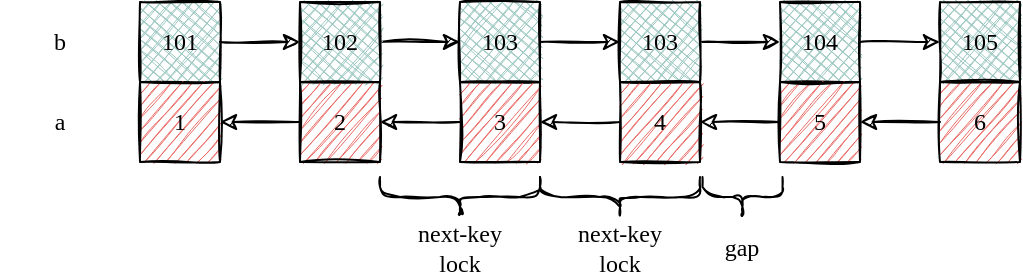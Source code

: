 <mxfile version="17.5.0" type="device"><diagram id="d9KPMS98pQX2w0sS8iZC" name="第 1 页"><mxGraphModel dx="813" dy="398" grid="1" gridSize="10" guides="1" tooltips="1" connect="1" arrows="1" fold="1" page="1" pageScale="1" pageWidth="827" pageHeight="1169" math="0" shadow="0"><root><mxCell id="0"/><mxCell id="1" parent="0"/><mxCell id="7sfrSd6RBBLEFToQKjX--2" style="edgeStyle=orthogonalEdgeStyle;rounded=0;orthogonalLoop=1;jettySize=auto;html=1;exitX=1;exitY=0.5;exitDx=0;exitDy=0;entryX=0;entryY=0.5;entryDx=0;entryDy=0;sketch=1;fontFamily=Comic Sans MS;" edge="1" parent="1" source="7sfrSd6RBBLEFToQKjX--3" target="7sfrSd6RBBLEFToQKjX--7"><mxGeometry relative="1" as="geometry"/></mxCell><mxCell id="7sfrSd6RBBLEFToQKjX--3" value="103" style="rounded=0;whiteSpace=wrap;html=1;sketch=1;fontFamily=Comic Sans MS;fillStyle=cross-hatch;fillColor=#9AC7BF;" vertex="1" parent="1"><mxGeometry x="240" y="360" width="40" height="40" as="geometry"/></mxCell><mxCell id="7sfrSd6RBBLEFToQKjX--4" style="edgeStyle=orthogonalEdgeStyle;rounded=0;orthogonalLoop=1;jettySize=auto;html=1;exitX=0;exitY=0.5;exitDx=0;exitDy=0;entryX=1;entryY=0.5;entryDx=0;entryDy=0;sketch=1;fontFamily=Comic Sans MS;" edge="1" parent="1" source="7sfrSd6RBBLEFToQKjX--5" target="7sfrSd6RBBLEFToQKjX--13"><mxGeometry relative="1" as="geometry"/></mxCell><mxCell id="7sfrSd6RBBLEFToQKjX--5" value="3" style="rounded=0;whiteSpace=wrap;html=1;sketch=1;fontFamily=Comic Sans MS;fillStyle=hachure;fillColor=#EA6B66;" vertex="1" parent="1"><mxGeometry x="240" y="400" width="40" height="40" as="geometry"/></mxCell><mxCell id="7sfrSd6RBBLEFToQKjX--6" style="edgeStyle=orthogonalEdgeStyle;rounded=0;orthogonalLoop=1;jettySize=auto;html=1;exitX=1;exitY=0.5;exitDx=0;exitDy=0;entryX=0;entryY=0.5;entryDx=0;entryDy=0;sketch=1;fontFamily=Comic Sans MS;" edge="1" parent="1" source="7sfrSd6RBBLEFToQKjX--7" target="7sfrSd6RBBLEFToQKjX--18"><mxGeometry relative="1" as="geometry"/></mxCell><mxCell id="7sfrSd6RBBLEFToQKjX--7" value="103" style="rounded=0;whiteSpace=wrap;html=1;sketch=1;fontFamily=Comic Sans MS;fillStyle=cross-hatch;fillColor=#9AC7BF;" vertex="1" parent="1"><mxGeometry x="320" y="360" width="40" height="40" as="geometry"/></mxCell><mxCell id="7sfrSd6RBBLEFToQKjX--8" value="" style="edgeStyle=orthogonalEdgeStyle;rounded=0;orthogonalLoop=1;jettySize=auto;html=1;sketch=1;fontFamily=Comic Sans MS;" edge="1" parent="1" source="7sfrSd6RBBLEFToQKjX--9" target="7sfrSd6RBBLEFToQKjX--5"><mxGeometry relative="1" as="geometry"/></mxCell><mxCell id="7sfrSd6RBBLEFToQKjX--9" value="4" style="rounded=0;whiteSpace=wrap;html=1;sketch=1;fontFamily=Comic Sans MS;fillStyle=hachure;fillColor=#EA6B66;" vertex="1" parent="1"><mxGeometry x="320" y="400" width="40" height="40" as="geometry"/></mxCell><mxCell id="7sfrSd6RBBLEFToQKjX--10" style="edgeStyle=orthogonalEdgeStyle;rounded=0;orthogonalLoop=1;jettySize=auto;html=1;exitX=1;exitY=0.5;exitDx=0;exitDy=0;entryX=0;entryY=0.5;entryDx=0;entryDy=0;sketch=1;fontFamily=Comic Sans MS;" edge="1" parent="1" source="7sfrSd6RBBLEFToQKjX--11" target="7sfrSd6RBBLEFToQKjX--3"><mxGeometry relative="1" as="geometry"/></mxCell><mxCell id="7sfrSd6RBBLEFToQKjX--11" value="102" style="rounded=0;whiteSpace=wrap;html=1;sketch=1;fontFamily=Comic Sans MS;fillStyle=cross-hatch;fillColor=#9AC7BF;" vertex="1" parent="1"><mxGeometry x="160" y="360" width="40" height="40" as="geometry"/></mxCell><mxCell id="7sfrSd6RBBLEFToQKjX--12" style="edgeStyle=orthogonalEdgeStyle;rounded=0;orthogonalLoop=1;jettySize=auto;html=1;exitX=0;exitY=0.5;exitDx=0;exitDy=0;entryX=1;entryY=0.5;entryDx=0;entryDy=0;sketch=1;fontFamily=Comic Sans MS;" edge="1" parent="1" source="7sfrSd6RBBLEFToQKjX--13" target="7sfrSd6RBBLEFToQKjX--16"><mxGeometry relative="1" as="geometry"/></mxCell><mxCell id="7sfrSd6RBBLEFToQKjX--13" value="2" style="rounded=0;whiteSpace=wrap;html=1;sketch=1;fontFamily=Comic Sans MS;fillStyle=hachure;fillColor=#EA6B66;" vertex="1" parent="1"><mxGeometry x="160" y="400" width="40" height="40" as="geometry"/></mxCell><mxCell id="7sfrSd6RBBLEFToQKjX--14" style="edgeStyle=orthogonalEdgeStyle;rounded=0;orthogonalLoop=1;jettySize=auto;html=1;exitX=1;exitY=0.5;exitDx=0;exitDy=0;entryX=0;entryY=0.5;entryDx=0;entryDy=0;sketch=1;fontFamily=Comic Sans MS;" edge="1" parent="1" source="7sfrSd6RBBLEFToQKjX--15" target="7sfrSd6RBBLEFToQKjX--11"><mxGeometry relative="1" as="geometry"/></mxCell><mxCell id="7sfrSd6RBBLEFToQKjX--15" value="101" style="rounded=0;whiteSpace=wrap;html=1;sketch=1;fontFamily=Comic Sans MS;labelBackgroundColor=none;fillStyle=cross-hatch;fillColor=#9AC7BF;" vertex="1" parent="1"><mxGeometry x="80" y="360" width="40" height="40" as="geometry"/></mxCell><mxCell id="7sfrSd6RBBLEFToQKjX--16" value="1" style="rounded=0;whiteSpace=wrap;html=1;sketch=1;fontFamily=Comic Sans MS;fillStyle=hachure;fillColor=#EA6B66;" vertex="1" parent="1"><mxGeometry x="80" y="400" width="40" height="40" as="geometry"/></mxCell><mxCell id="7sfrSd6RBBLEFToQKjX--17" style="edgeStyle=orthogonalEdgeStyle;rounded=0;orthogonalLoop=1;jettySize=auto;html=1;exitX=1;exitY=0.5;exitDx=0;exitDy=0;entryX=0;entryY=0.5;entryDx=0;entryDy=0;sketch=1;fontFamily=Comic Sans MS;" edge="1" parent="1" source="7sfrSd6RBBLEFToQKjX--18" target="7sfrSd6RBBLEFToQKjX--21"><mxGeometry relative="1" as="geometry"/></mxCell><mxCell id="7sfrSd6RBBLEFToQKjX--18" value="104" style="rounded=0;whiteSpace=wrap;html=1;sketch=1;fontFamily=Comic Sans MS;fillStyle=cross-hatch;fillColor=#9AC7BF;" vertex="1" parent="1"><mxGeometry x="400" y="360" width="40" height="40" as="geometry"/></mxCell><mxCell id="7sfrSd6RBBLEFToQKjX--19" value="" style="edgeStyle=orthogonalEdgeStyle;rounded=0;orthogonalLoop=1;jettySize=auto;html=1;sketch=1;fontFamily=Comic Sans MS;" edge="1" parent="1" source="7sfrSd6RBBLEFToQKjX--20" target="7sfrSd6RBBLEFToQKjX--9"><mxGeometry relative="1" as="geometry"/></mxCell><mxCell id="7sfrSd6RBBLEFToQKjX--20" value="5" style="rounded=0;whiteSpace=wrap;html=1;sketch=1;fontFamily=Comic Sans MS;fillStyle=hachure;fillColor=#EA6B66;" vertex="1" parent="1"><mxGeometry x="400" y="400" width="40" height="40" as="geometry"/></mxCell><mxCell id="7sfrSd6RBBLEFToQKjX--21" value="105" style="rounded=0;whiteSpace=wrap;html=1;sketch=1;fontFamily=Comic Sans MS;fillStyle=cross-hatch;fillColor=#9AC7BF;" vertex="1" parent="1"><mxGeometry x="480" y="360" width="40" height="40" as="geometry"/></mxCell><mxCell id="7sfrSd6RBBLEFToQKjX--22" style="edgeStyle=orthogonalEdgeStyle;rounded=0;orthogonalLoop=1;jettySize=auto;html=1;exitX=0;exitY=0.5;exitDx=0;exitDy=0;entryX=1;entryY=0.5;entryDx=0;entryDy=0;sketch=1;fontFamily=Comic Sans MS;" edge="1" parent="1" source="7sfrSd6RBBLEFToQKjX--23" target="7sfrSd6RBBLEFToQKjX--20"><mxGeometry relative="1" as="geometry"/></mxCell><mxCell id="7sfrSd6RBBLEFToQKjX--23" value="6" style="rounded=0;whiteSpace=wrap;html=1;sketch=1;fontFamily=Comic Sans MS;fillStyle=hachure;fillColor=#EA6B66;" vertex="1" parent="1"><mxGeometry x="480" y="400" width="40" height="40" as="geometry"/></mxCell><mxCell id="7sfrSd6RBBLEFToQKjX--24" value="b" style="text;html=1;strokeColor=none;fillColor=none;align=center;verticalAlign=middle;whiteSpace=wrap;rounded=0;fontFamily=Comic Sans MS;" vertex="1" parent="1"><mxGeometry x="10" y="365" width="60" height="30" as="geometry"/></mxCell><mxCell id="7sfrSd6RBBLEFToQKjX--25" value="a" style="text;html=1;strokeColor=none;fillColor=none;align=center;verticalAlign=middle;whiteSpace=wrap;rounded=0;fontFamily=Comic Sans MS;" vertex="1" parent="1"><mxGeometry x="10" y="405" width="60" height="30" as="geometry"/></mxCell><mxCell id="7sfrSd6RBBLEFToQKjX--27" value="" style="shape=curlyBracket;whiteSpace=wrap;html=1;rounded=1;rotation=-90;sketch=1;" vertex="1" parent="1"><mxGeometry x="230" y="417.5" width="20" height="80" as="geometry"/></mxCell><mxCell id="7sfrSd6RBBLEFToQKjX--28" value="" style="shape=curlyBracket;whiteSpace=wrap;html=1;rounded=1;rotation=-90;sketch=1;" vertex="1" parent="1"><mxGeometry x="310" y="417.5" width="20" height="80" as="geometry"/></mxCell><mxCell id="7sfrSd6RBBLEFToQKjX--29" value="" style="shape=curlyBracket;whiteSpace=wrap;html=1;rounded=1;rotation=-90;sketch=1;" vertex="1" parent="1"><mxGeometry x="371.25" y="437.5" width="20" height="40" as="geometry"/></mxCell><mxCell id="7sfrSd6RBBLEFToQKjX--30" value="&lt;font face=&quot;Comic Sans MS&quot;&gt;next-key lock&lt;/font&gt;" style="text;html=1;strokeColor=none;fillColor=none;align=center;verticalAlign=middle;whiteSpace=wrap;rounded=0;sketch=1;" vertex="1" parent="1"><mxGeometry x="210" y="467.5" width="60" height="30" as="geometry"/></mxCell><mxCell id="7sfrSd6RBBLEFToQKjX--31" value="&lt;font face=&quot;Comic Sans MS&quot;&gt;next-key lock&lt;/font&gt;" style="text;html=1;strokeColor=none;fillColor=none;align=center;verticalAlign=middle;whiteSpace=wrap;rounded=0;sketch=1;" vertex="1" parent="1"><mxGeometry x="290" y="467.5" width="60" height="30" as="geometry"/></mxCell><mxCell id="7sfrSd6RBBLEFToQKjX--32" value="&lt;font face=&quot;Comic Sans MS&quot;&gt;gap&lt;/font&gt;" style="text;html=1;strokeColor=none;fillColor=none;align=center;verticalAlign=middle;whiteSpace=wrap;rounded=0;sketch=1;" vertex="1" parent="1"><mxGeometry x="351.25" y="467.5" width="60" height="30" as="geometry"/></mxCell></root></mxGraphModel></diagram></mxfile>